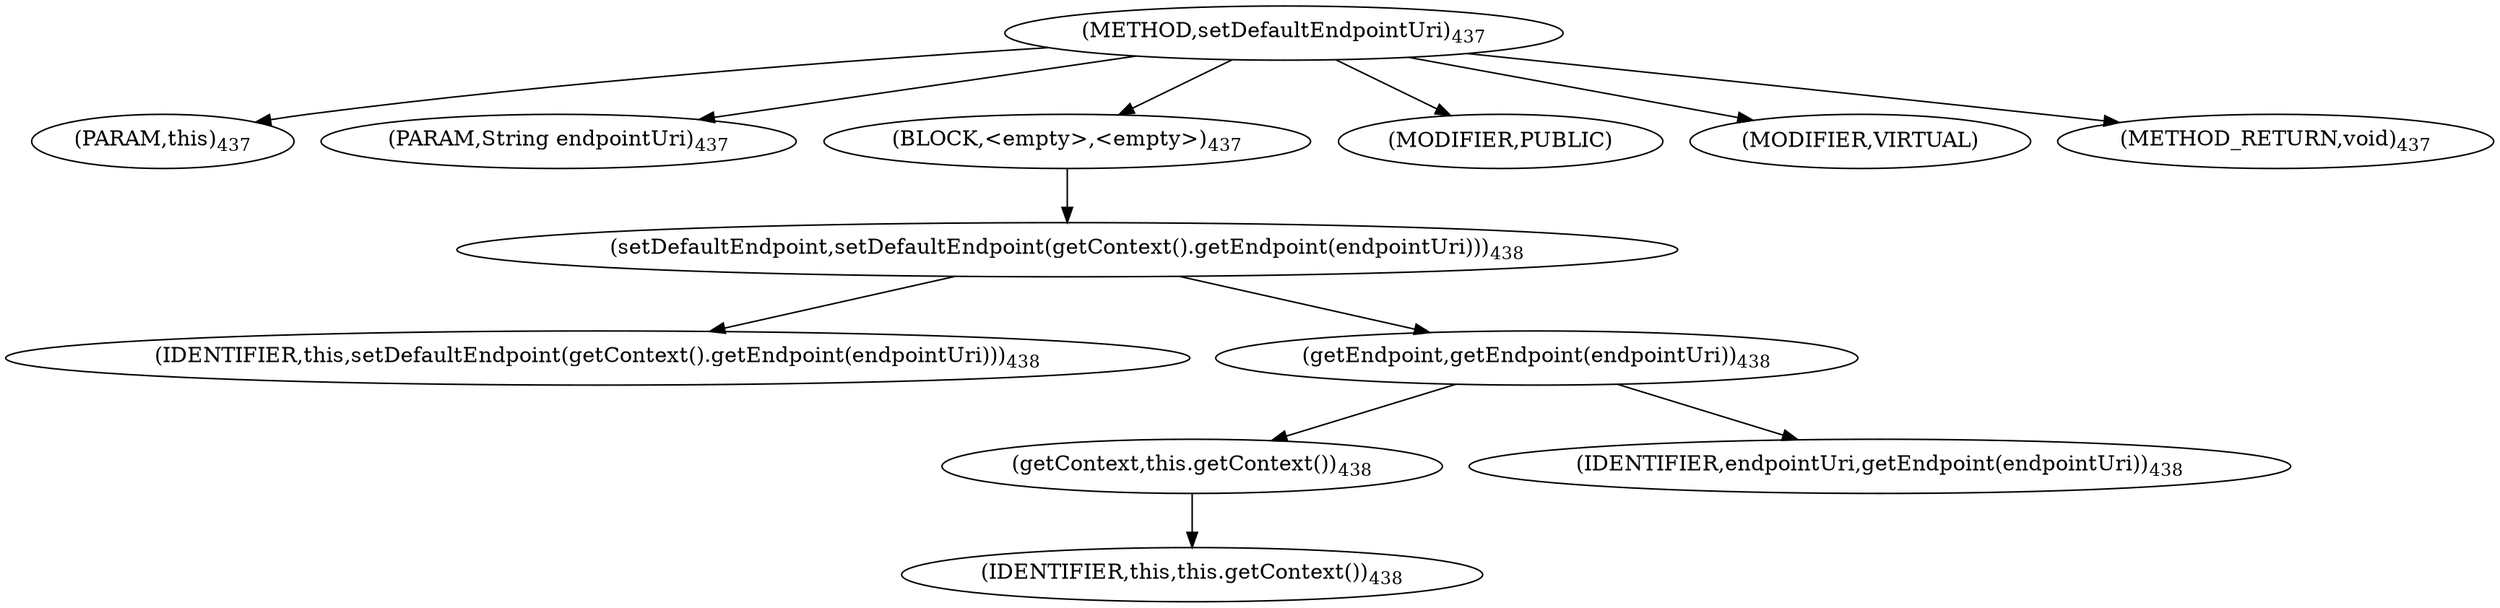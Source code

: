 digraph "setDefaultEndpointUri" {  
"706" [label = <(METHOD,setDefaultEndpointUri)<SUB>437</SUB>> ]
"85" [label = <(PARAM,this)<SUB>437</SUB>> ]
"707" [label = <(PARAM,String endpointUri)<SUB>437</SUB>> ]
"708" [label = <(BLOCK,&lt;empty&gt;,&lt;empty&gt;)<SUB>437</SUB>> ]
"709" [label = <(setDefaultEndpoint,setDefaultEndpoint(getContext().getEndpoint(endpointUri)))<SUB>438</SUB>> ]
"86" [label = <(IDENTIFIER,this,setDefaultEndpoint(getContext().getEndpoint(endpointUri)))<SUB>438</SUB>> ]
"710" [label = <(getEndpoint,getEndpoint(endpointUri))<SUB>438</SUB>> ]
"711" [label = <(getContext,this.getContext())<SUB>438</SUB>> ]
"84" [label = <(IDENTIFIER,this,this.getContext())<SUB>438</SUB>> ]
"712" [label = <(IDENTIFIER,endpointUri,getEndpoint(endpointUri))<SUB>438</SUB>> ]
"713" [label = <(MODIFIER,PUBLIC)> ]
"714" [label = <(MODIFIER,VIRTUAL)> ]
"715" [label = <(METHOD_RETURN,void)<SUB>437</SUB>> ]
  "706" -> "85" 
  "706" -> "707" 
  "706" -> "708" 
  "706" -> "713" 
  "706" -> "714" 
  "706" -> "715" 
  "708" -> "709" 
  "709" -> "86" 
  "709" -> "710" 
  "710" -> "711" 
  "710" -> "712" 
  "711" -> "84" 
}
